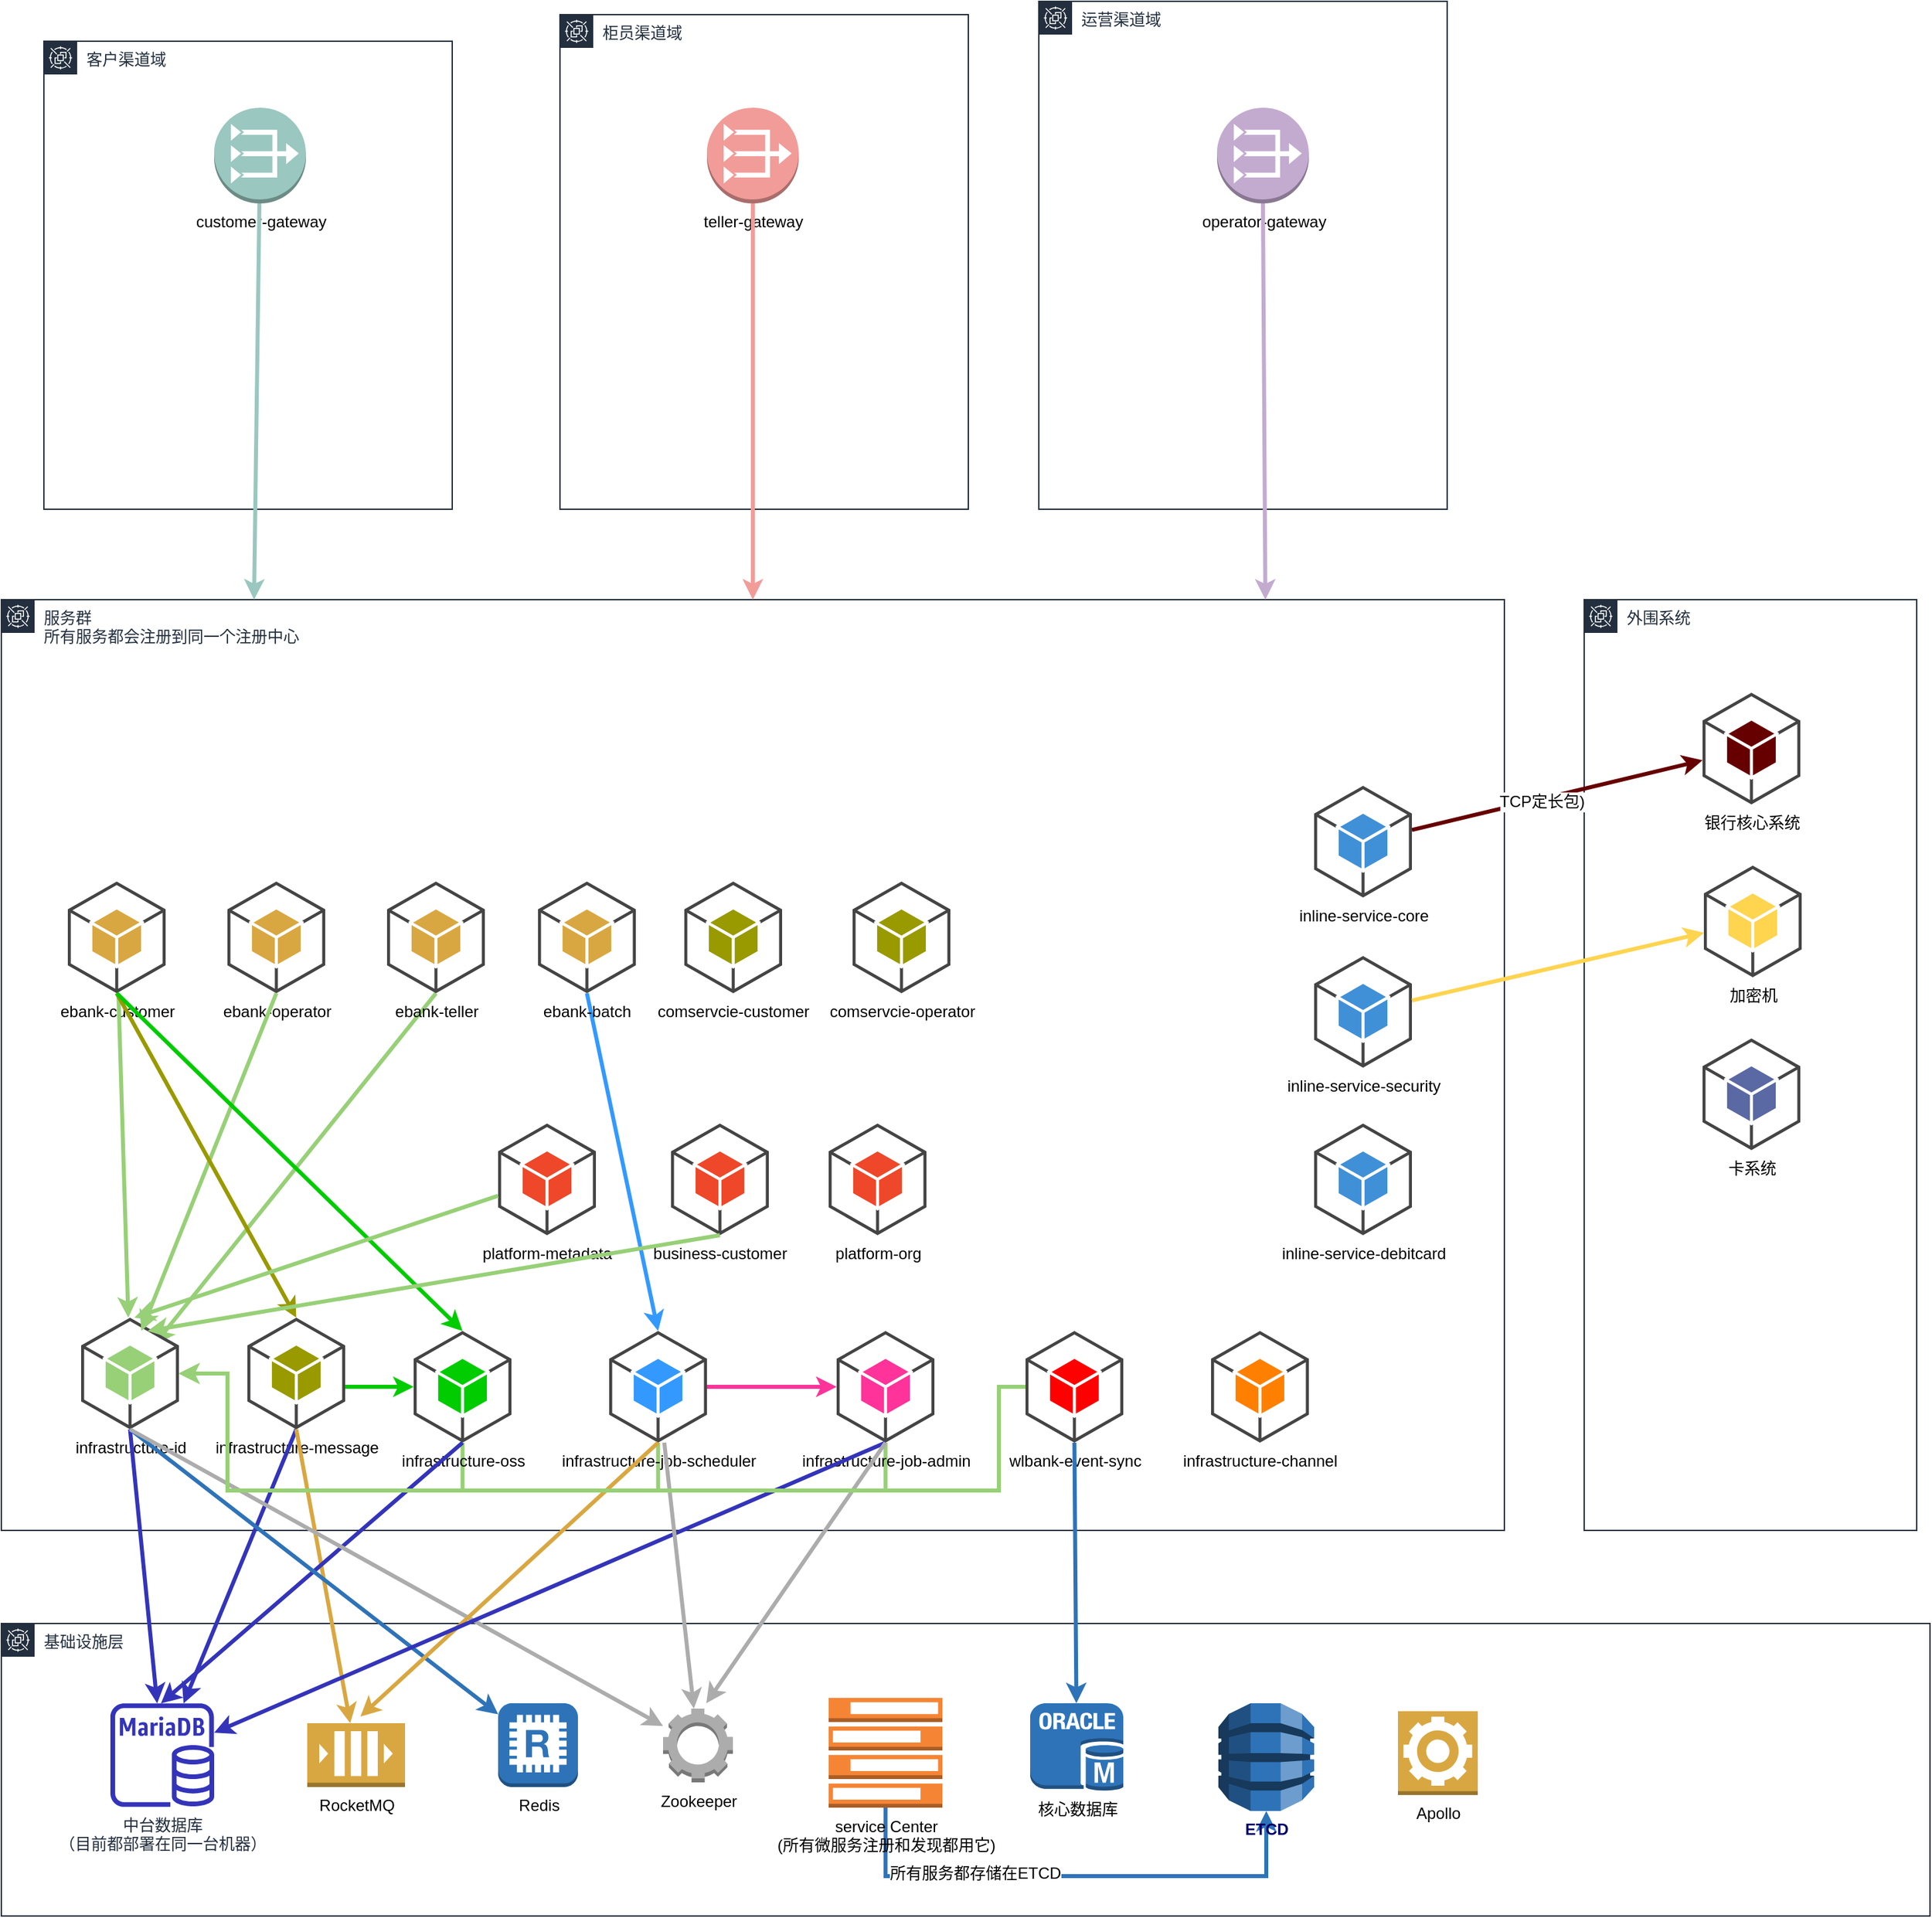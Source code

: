 <mxfile pages="1" version="11.2.8" type="github"><diagram id="AqmJEECFZTf4np2th6qj" name="第 1 页"><mxGraphModel dx="1360" dy="809" grid="1" gridSize="10" guides="1" tooltips="1" connect="1" arrows="1" fold="1" page="1" pageScale="1" pageWidth="2339" pageHeight="3300" math="0" shadow="0"><root><mxCell id="0"/><mxCell id="1" parent="0"/><mxCell id="bj_fJv5KiG18jCNTUg45-85" value="" style="endArrow=classic;html=1;strokeColor=#3399FF;strokeWidth=3;fillColor=#3333FF;exitX=0.5;exitY=1;exitDx=0;exitDy=0;exitPerimeter=0;entryX=0.5;entryY=0;entryDx=0;entryDy=0;entryPerimeter=0;" parent="1" source="bj_fJv5KiG18jCNTUg45-65" target="bj_fJv5KiG18jCNTUg45-10" edge="1"><mxGeometry width="50" height="50" relative="1" as="geometry"><mxPoint x="690" y="1080" as="sourcePoint"/><mxPoint x="700.805" y="1420" as="targetPoint"/></mxGeometry></mxCell><mxCell id="bj_fJv5KiG18jCNTUg45-79" value="运营渠道域" style="outlineConnect=0;gradientColor=none;html=1;whiteSpace=wrap;fontSize=12;fontStyle=0;shape=mxgraph.aws4.group;grIcon=mxgraph.aws4.group_spot_fleet;strokeColor=#232F3E;fillColor=none;verticalAlign=top;align=left;spacingLeft=30;fontColor=#232F3E;dashed=0;" parent="1" vertex="1"><mxGeometry x="910" y="180" width="307" height="382" as="geometry"/></mxCell><mxCell id="bj_fJv5KiG18jCNTUg45-78" value="柜员渠道域" style="outlineConnect=0;gradientColor=none;html=1;whiteSpace=wrap;fontSize=12;fontStyle=0;shape=mxgraph.aws4.group;grIcon=mxgraph.aws4.group_spot_fleet;strokeColor=#232F3E;fillColor=none;verticalAlign=top;align=left;spacingLeft=30;fontColor=#232F3E;dashed=0;" parent="1" vertex="1"><mxGeometry x="550" y="190" width="307" height="372" as="geometry"/></mxCell><mxCell id="bj_fJv5KiG18jCNTUg45-76" value="客户渠道域" style="outlineConnect=0;gradientColor=none;html=1;whiteSpace=wrap;fontSize=12;fontStyle=0;shape=mxgraph.aws4.group;grIcon=mxgraph.aws4.group_spot_fleet;strokeColor=#232F3E;fillColor=none;verticalAlign=top;align=left;spacingLeft=30;fontColor=#232F3E;dashed=0;" parent="1" vertex="1"><mxGeometry x="162" y="210" width="307" height="352" as="geometry"/></mxCell><mxCell id="bj_fJv5KiG18jCNTUg45-73" value="" style="endArrow=classic;html=1;strokeColor=#97D077;strokeWidth=3;fillColor=#3333FF;exitX=0.5;exitY=1;exitDx=0;exitDy=0;exitPerimeter=0;" parent="1" source="bj_fJv5KiG18jCNTUg45-64" edge="1"><mxGeometry width="50" height="50" relative="1" as="geometry"><mxPoint x="238.219" y="988" as="sourcePoint"/><mxPoint x="245.281" y="1190" as="targetPoint"/></mxGeometry></mxCell><mxCell id="bj_fJv5KiG18jCNTUg45-4" value="基础设施层" style="outlineConnect=0;gradientColor=none;html=1;whiteSpace=wrap;fontSize=12;fontStyle=0;shape=mxgraph.aws4.group;grIcon=mxgraph.aws4.group_spot_fleet;strokeColor=#232F3E;fillColor=none;verticalAlign=top;align=left;spacingLeft=30;fontColor=#232F3E;dashed=0;" parent="1" vertex="1"><mxGeometry x="130" y="1400" width="1450" height="220" as="geometry"/></mxCell><mxCell id="bj_fJv5KiG18jCNTUg45-2" value="&lt;div&gt;服务群&lt;/div&gt;&lt;div&gt;所有服务都会注册到同一个注册中心&lt;br&gt;&lt;/div&gt;" style="outlineConnect=0;gradientColor=none;html=1;whiteSpace=wrap;fontSize=12;fontStyle=0;shape=mxgraph.aws4.group;grIcon=mxgraph.aws4.group_spot_fleet;strokeColor=#232F3E;fillColor=none;verticalAlign=top;align=left;spacingLeft=30;fontColor=#232F3E;dashed=0;" parent="1" vertex="1"><mxGeometry x="130" y="630" width="1130" height="700" as="geometry"/></mxCell><mxCell id="bj_fJv5KiG18jCNTUg45-6" value="&lt;div&gt;中台数据库&lt;/div&gt;&lt;div&gt;（目前都部署在同一台机器）&lt;br&gt;&lt;/div&gt;" style="outlineConnect=0;fontColor=#232F3E;gradientColor=none;fillColor=#3334B9;strokeColor=none;dashed=0;verticalLabelPosition=bottom;verticalAlign=top;align=center;html=1;fontSize=12;fontStyle=0;aspect=fixed;pointerEvents=1;shape=mxgraph.aws4.rds_mariadb_instance;" parent="1" vertex="1"><mxGeometry x="212" y="1460" width="78" height="78" as="geometry"/></mxCell><mxCell id="bj_fJv5KiG18jCNTUg45-7" value="infrastructure-id" style="outlineConnect=0;dashed=0;verticalLabelPosition=bottom;verticalAlign=top;align=center;html=1;shape=mxgraph.aws3.android;fillColor=#97D077;gradientColor=none;strokeColor=#CCE5FF;" parent="1" vertex="1"><mxGeometry x="190" y="1170" width="73.5" height="84" as="geometry"/></mxCell><mxCell id="bj_fJv5KiG18jCNTUg45-87" style="edgeStyle=orthogonalEdgeStyle;rounded=0;orthogonalLoop=1;jettySize=auto;html=1;entryX=0;entryY=0.5;entryDx=0;entryDy=0;entryPerimeter=0;strokeColor=#00CC00;strokeWidth=3;fillColor=#3333FF;" parent="1" source="bj_fJv5KiG18jCNTUg45-8" target="bj_fJv5KiG18jCNTUg45-9" edge="1"><mxGeometry relative="1" as="geometry"><Array as="points"><mxPoint x="400" y="1222"/><mxPoint x="400" y="1222"/></Array></mxGeometry></mxCell><mxCell id="bj_fJv5KiG18jCNTUg45-8" value="infrastructure-message" style="outlineConnect=0;dashed=0;verticalLabelPosition=bottom;verticalAlign=top;align=center;html=1;shape=mxgraph.aws3.android;fillColor=#999900;gradientColor=none;strokeColor=#CCE5FF;" parent="1" vertex="1"><mxGeometry x="315" y="1170" width="73.5" height="84" as="geometry"/></mxCell><mxCell id="bj_fJv5KiG18jCNTUg45-88" style="edgeStyle=orthogonalEdgeStyle;rounded=0;orthogonalLoop=1;jettySize=auto;html=1;strokeColor=#97D077;strokeWidth=3;fillColor=#3333FF;" parent="1" source="bj_fJv5KiG18jCNTUg45-9" target="bj_fJv5KiG18jCNTUg45-7" edge="1"><mxGeometry relative="1" as="geometry"><Array as="points"><mxPoint x="477" y="1300"/><mxPoint x="300" y="1300"/><mxPoint x="300" y="1212"/></Array></mxGeometry></mxCell><mxCell id="bj_fJv5KiG18jCNTUg45-9" value="infrastructure-oss" style="outlineConnect=0;dashed=0;verticalLabelPosition=bottom;verticalAlign=top;align=center;html=1;shape=mxgraph.aws3.android;fillColor=#00CC00;gradientColor=none;strokeColor=#CCE5FF;" parent="1" vertex="1"><mxGeometry x="440" y="1180" width="73.5" height="84" as="geometry"/></mxCell><mxCell id="bj_fJv5KiG18jCNTUg45-93" style="edgeStyle=orthogonalEdgeStyle;rounded=0;orthogonalLoop=1;jettySize=auto;html=1;strokeColor=#97D077;strokeWidth=3;fillColor=#3333FF;exitX=0.5;exitY=1;exitDx=0;exitDy=0;exitPerimeter=0;" parent="1" source="bj_fJv5KiG18jCNTUg45-10" target="bj_fJv5KiG18jCNTUg45-7" edge="1"><mxGeometry relative="1" as="geometry"><Array as="points"><mxPoint x="624" y="1300"/><mxPoint x="300" y="1300"/><mxPoint x="300" y="1212"/></Array></mxGeometry></mxCell><mxCell id="bj_fJv5KiG18jCNTUg45-95" style="edgeStyle=orthogonalEdgeStyle;rounded=0;orthogonalLoop=1;jettySize=auto;html=1;strokeColor=#FF3399;strokeWidth=3;fillColor=#3333FF;" parent="1" source="bj_fJv5KiG18jCNTUg45-10" target="bj_fJv5KiG18jCNTUg45-12" edge="1"><mxGeometry relative="1" as="geometry"/></mxCell><mxCell id="bj_fJv5KiG18jCNTUg45-10" value="infrastructure-job-scheduler" style="outlineConnect=0;dashed=0;verticalLabelPosition=bottom;verticalAlign=top;align=center;html=1;shape=mxgraph.aws3.android;fillColor=#3399FF;gradientColor=none;strokeColor=#CCE5FF;" parent="1" vertex="1"><mxGeometry x="587" y="1180" width="73.5" height="84" as="geometry"/></mxCell><mxCell id="bj_fJv5KiG18jCNTUg45-94" style="edgeStyle=orthogonalEdgeStyle;rounded=0;orthogonalLoop=1;jettySize=auto;html=1;strokeColor=#97D077;strokeWidth=3;fillColor=#3333FF;" parent="1" source="bj_fJv5KiG18jCNTUg45-12" target="bj_fJv5KiG18jCNTUg45-7" edge="1"><mxGeometry relative="1" as="geometry"><Array as="points"><mxPoint x="795" y="1300"/><mxPoint x="300" y="1300"/><mxPoint x="300" y="1212"/></Array></mxGeometry></mxCell><mxCell id="bj_fJv5KiG18jCNTUg45-12" value="infrastructure-job-admin" style="outlineConnect=0;dashed=0;verticalLabelPosition=bottom;verticalAlign=top;align=center;html=1;shape=mxgraph.aws3.android;fillColor=#FF3399;gradientColor=none;strokeColor=#CCE5FF;" parent="1" vertex="1"><mxGeometry x="758" y="1180" width="73.5" height="84" as="geometry"/></mxCell><mxCell id="bj_fJv5KiG18jCNTUg45-13" value="&lt;div&gt;customer-gateway&lt;/div&gt;" style="outlineConnect=0;dashed=0;verticalLabelPosition=bottom;verticalAlign=top;align=center;html=1;shape=mxgraph.aws3.vpc_nat_gateway;fillColor=#9AC7BF;gradientColor=none;strokeColor=#CCE5FF;" parent="1" vertex="1"><mxGeometry x="290" y="260" width="69" height="72" as="geometry"/></mxCell><mxCell id="bj_fJv5KiG18jCNTUg45-15" value="&lt;div&gt;teller-gateway&lt;/div&gt;" style="outlineConnect=0;dashed=0;verticalLabelPosition=bottom;verticalAlign=top;align=center;html=1;shape=mxgraph.aws3.vpc_nat_gateway;fillColor=#F19C99;gradientColor=none;strokeColor=#CCE5FF;" parent="1" vertex="1"><mxGeometry x="660.5" y="260" width="69" height="72" as="geometry"/></mxCell><mxCell id="bj_fJv5KiG18jCNTUg45-16" value="&lt;div&gt;operator-gateway&lt;/div&gt;" style="outlineConnect=0;dashed=0;verticalLabelPosition=bottom;verticalAlign=top;align=center;html=1;shape=mxgraph.aws3.vpc_nat_gateway;fillColor=#C3ABD0;gradientColor=none;strokeColor=#CCE5FF;" parent="1" vertex="1"><mxGeometry x="1044" y="260" width="69" height="72" as="geometry"/></mxCell><mxCell id="bj_fJv5KiG18jCNTUg45-22" value="inline-service-core" style="outlineConnect=0;dashed=0;verticalLabelPosition=bottom;verticalAlign=top;align=center;html=1;shape=mxgraph.aws3.android;fillColor=#4090D7;gradientColor=none;strokeColor=#CCE5FF;" parent="1" vertex="1"><mxGeometry x="1117" y="770" width="73.5" height="84" as="geometry"/></mxCell><mxCell id="bj_fJv5KiG18jCNTUg45-23" value="inline-service-security" style="outlineConnect=0;dashed=0;verticalLabelPosition=bottom;verticalAlign=top;align=center;html=1;shape=mxgraph.aws3.android;fillColor=#4090D7;gradientColor=none;strokeColor=#CCE5FF;" parent="1" vertex="1"><mxGeometry x="1117" y="898" width="73.5" height="84" as="geometry"/></mxCell><mxCell id="bj_fJv5KiG18jCNTUg45-24" value="外围系统" style="outlineConnect=0;gradientColor=none;html=1;whiteSpace=wrap;fontSize=12;fontStyle=0;shape=mxgraph.aws4.group;grIcon=mxgraph.aws4.group_spot_fleet;strokeColor=#232F3E;fillColor=none;verticalAlign=top;align=left;spacingLeft=30;fontColor=#232F3E;dashed=0;" parent="1" vertex="1"><mxGeometry x="1320" y="630" width="250" height="700" as="geometry"/></mxCell><mxCell id="bj_fJv5KiG18jCNTUg45-25" value="银行核心系统" style="outlineConnect=0;dashed=0;verticalLabelPosition=bottom;verticalAlign=top;align=center;html=1;shape=mxgraph.aws3.android;fillColor=#660000;gradientColor=none;strokeColor=#CCE5FF;" parent="1" vertex="1"><mxGeometry x="1409" y="700" width="73.5" height="84" as="geometry"/></mxCell><mxCell id="bj_fJv5KiG18jCNTUg45-29" value="加密机" style="outlineConnect=0;dashed=0;verticalLabelPosition=bottom;verticalAlign=top;align=center;html=1;shape=mxgraph.aws3.android;fillColor=#FFD44F;gradientColor=none;strokeColor=#CCE5FF;" parent="1" vertex="1"><mxGeometry x="1410" y="830" width="73.5" height="84" as="geometry"/></mxCell><mxCell id="bj_fJv5KiG18jCNTUg45-31" value="RocketMQ" style="outlineConnect=0;dashed=0;verticalLabelPosition=bottom;verticalAlign=top;align=center;html=1;shape=mxgraph.aws3.queue;fillColor=#D9A741;gradientColor=none;strokeColor=#CCE5FF;" parent="1" vertex="1"><mxGeometry x="360" y="1475" width="73.5" height="48" as="geometry"/></mxCell><mxCell id="bj_fJv5KiG18jCNTUg45-42" value="" style="endArrow=classic;html=1;exitX=0.5;exitY=1;exitDx=0;exitDy=0;exitPerimeter=0;strokeWidth=3;fillColor=#0050ef;strokeColor=#3334B9;" parent="1" source="bj_fJv5KiG18jCNTUg45-8" target="bj_fJv5KiG18jCNTUg45-6" edge="1"><mxGeometry width="50" height="50" relative="1" as="geometry"><mxPoint x="130" y="1740" as="sourcePoint"/><mxPoint x="180" y="1820" as="targetPoint"/></mxGeometry></mxCell><mxCell id="bj_fJv5KiG18jCNTUg45-43" value="" style="endArrow=classic;html=1;exitX=0.5;exitY=1;exitDx=0;exitDy=0;exitPerimeter=0;strokeWidth=3;fillColor=#f0a30a;strokeColor=#D9A741;" parent="1" source="bj_fJv5KiG18jCNTUg45-8" target="bj_fJv5KiG18jCNTUg45-31" edge="1"><mxGeometry width="50" height="50" relative="1" as="geometry"><mxPoint x="274.5" y="1280" as="sourcePoint"/><mxPoint x="344.5" y="1350" as="targetPoint"/></mxGeometry></mxCell><mxCell id="bj_fJv5KiG18jCNTUg45-45" value="" style="endArrow=classic;html=1;exitX=0.5;exitY=1;exitDx=0;exitDy=0;exitPerimeter=0;fillColor=#0050ef;strokeColor=#3334B9;strokeWidth=3;" parent="1" source="bj_fJv5KiG18jCNTUg45-7" target="bj_fJv5KiG18jCNTUg45-6" edge="1"><mxGeometry width="50" height="50" relative="1" as="geometry"><mxPoint x="210" y="1310" as="sourcePoint"/><mxPoint x="260" y="1260" as="targetPoint"/></mxGeometry></mxCell><mxCell id="bj_fJv5KiG18jCNTUg45-46" value="" style="endArrow=classic;html=1;exitX=0.5;exitY=1;exitDx=0;exitDy=0;exitPerimeter=0;entryX=0.487;entryY=0;entryDx=0;entryDy=0;entryPerimeter=0;fillColor=#0050ef;strokeColor=#3334B9;strokeWidth=3;" parent="1" source="bj_fJv5KiG18jCNTUg45-9" target="bj_fJv5KiG18jCNTUg45-6" edge="1"><mxGeometry width="50" height="50" relative="1" as="geometry"><mxPoint x="130" y="1690" as="sourcePoint"/><mxPoint x="180" y="1640" as="targetPoint"/></mxGeometry></mxCell><mxCell id="bj_fJv5KiG18jCNTUg45-49" value="Redis" style="outlineConnect=0;dashed=0;verticalLabelPosition=bottom;verticalAlign=top;align=center;html=1;shape=mxgraph.aws3.redis;fillColor=#2E73B8;gradientColor=none;strokeColor=#CCE5FF;" parent="1" vertex="1"><mxGeometry x="503.5" y="1460" width="60" height="63" as="geometry"/></mxCell><mxCell id="bj_fJv5KiG18jCNTUg45-50" value="Zookeeper" style="outlineConnect=0;dashed=0;verticalLabelPosition=bottom;verticalAlign=top;align=center;html=1;shape=mxgraph.aws3.human_intelligence_tasks_hit;fillColor=#ACACAC;gradientColor=none;strokeColor=#CCE5FF;" parent="1" vertex="1"><mxGeometry x="627.5" y="1464" width="52.5" height="55.5" as="geometry"/></mxCell><mxCell id="bj_fJv5KiG18jCNTUg45-51" value="卡系统" style="outlineConnect=0;dashed=0;verticalLabelPosition=bottom;verticalAlign=top;align=center;html=1;shape=mxgraph.aws3.android;fillColor=#5A69A4;gradientColor=none;strokeColor=#CCE5FF;" parent="1" vertex="1"><mxGeometry x="1409" y="960" width="73.5" height="84" as="geometry"/></mxCell><mxCell id="bj_fJv5KiG18jCNTUg45-52" value="" style="endArrow=classic;html=1;strokeWidth=3;fillColor=#3333FF;exitX=0.5;exitY=1;exitDx=0;exitDy=0;exitPerimeter=0;strokeColor=#2E73B8;" parent="1" source="bj_fJv5KiG18jCNTUg45-7" target="bj_fJv5KiG18jCNTUg45-49" edge="1"><mxGeometry width="50" height="50" relative="1" as="geometry"><mxPoint x="360" y="1310" as="sourcePoint"/><mxPoint x="420" y="1360" as="targetPoint"/></mxGeometry></mxCell><mxCell id="bj_fJv5KiG18jCNTUg45-54" value="" style="endArrow=classic;html=1;strokeColor=#ACACAC;strokeWidth=3;fillColor=#3333FF;exitX=0.5;exitY=1;exitDx=0;exitDy=0;exitPerimeter=0;" parent="1" source="bj_fJv5KiG18jCNTUg45-7" target="bj_fJv5KiG18jCNTUg45-50" edge="1"><mxGeometry width="50" height="50" relative="1" as="geometry"><mxPoint x="230" y="1280" as="sourcePoint"/><mxPoint x="280" y="1230" as="targetPoint"/></mxGeometry></mxCell><mxCell id="bj_fJv5KiG18jCNTUg45-56" value="ebank-customer" style="outlineConnect=0;dashed=0;verticalLabelPosition=bottom;verticalAlign=top;align=center;html=1;shape=mxgraph.aws3.android;fillColor=#D9A741;strokeColor=#d79b00;" parent="1" vertex="1"><mxGeometry x="180" y="842" width="73.5" height="84" as="geometry"/></mxCell><mxCell id="bj_fJv5KiG18jCNTUg45-104" style="edgeStyle=orthogonalEdgeStyle;rounded=0;orthogonalLoop=1;jettySize=auto;html=1;strokeColor=#2E73B8;strokeWidth=3;fillColor=#3333FF;" parent="1" source="bj_fJv5KiG18jCNTUg45-58" target="bj_fJv5KiG18jCNTUg45-103" edge="1"><mxGeometry relative="1" as="geometry"><Array as="points"><mxPoint x="795" y="1590"/><mxPoint x="1081" y="1590"/></Array></mxGeometry></mxCell><mxCell id="bj_fJv5KiG18jCNTUg45-109" value="所有服务都存储在ETCD" style="text;html=1;resizable=0;points=[];align=center;verticalAlign=middle;labelBackgroundColor=#ffffff;" parent="bj_fJv5KiG18jCNTUg45-104" vertex="1" connectable="0"><mxGeometry x="-0.387" y="2" relative="1" as="geometry"><mxPoint as="offset"/></mxGeometry></mxCell><mxCell id="bj_fJv5KiG18jCNTUg45-58" value="&lt;div&gt;service Center&lt;/div&gt;&lt;div&gt;(所有微服务注册和发现都用它)&lt;br&gt;&lt;/div&gt;" style="outlineConnect=0;dashed=0;verticalLabelPosition=bottom;verticalAlign=top;align=center;html=1;shape=mxgraph.aws3.forums;fillColor=#F58534;gradientColor=none;strokeColor=#CCE5FF;" parent="1" vertex="1"><mxGeometry x="752" y="1456" width="85.5" height="82.5" as="geometry"/></mxCell><mxCell id="bj_fJv5KiG18jCNTUg45-59" value="" style="endArrow=classic;html=1;strokeWidth=3;fillColor=#f0a30a;strokeColor=#D9A741;exitX=0.5;exitY=1;exitDx=0;exitDy=0;exitPerimeter=0;" parent="1" source="bj_fJv5KiG18jCNTUg45-10" edge="1"><mxGeometry width="50" height="50" relative="1" as="geometry"><mxPoint x="361.75" y="1264" as="sourcePoint"/><mxPoint x="400" y="1470" as="targetPoint"/></mxGeometry></mxCell><mxCell id="bj_fJv5KiG18jCNTUg45-60" value="" style="endArrow=classic;html=1;exitX=0.5;exitY=1;exitDx=0;exitDy=0;exitPerimeter=0;fillColor=#0050ef;strokeColor=#3334B9;strokeWidth=3;" parent="1" source="bj_fJv5KiG18jCNTUg45-12" target="bj_fJv5KiG18jCNTUg45-6" edge="1"><mxGeometry width="50" height="50" relative="1" as="geometry"><mxPoint x="486.75" y="1274" as="sourcePoint"/><mxPoint x="259.986" y="1470" as="targetPoint"/></mxGeometry></mxCell><mxCell id="bj_fJv5KiG18jCNTUg45-61" value="" style="endArrow=classic;html=1;strokeColor=#ACACAC;strokeWidth=3;fillColor=#3333FF;fontStyle=1" parent="1" source="bj_fJv5KiG18jCNTUg45-10" target="bj_fJv5KiG18jCNTUg45-50" edge="1"><mxGeometry width="50" height="50" relative="1" as="geometry"><mxPoint x="236.75" y="1264" as="sourcePoint"/><mxPoint x="637.5" y="1487.134" as="targetPoint"/></mxGeometry></mxCell><mxCell id="bj_fJv5KiG18jCNTUg45-62" value="" style="endArrow=classic;html=1;strokeColor=#ACACAC;strokeWidth=3;fillColor=#3333FF;fontStyle=1;exitX=0.5;exitY=1;exitDx=0;exitDy=0;exitPerimeter=0;" parent="1" source="bj_fJv5KiG18jCNTUg45-12" edge="1"><mxGeometry width="50" height="50" relative="1" as="geometry"><mxPoint x="613.205" y="1274" as="sourcePoint"/><mxPoint x="660" y="1460" as="targetPoint"/></mxGeometry></mxCell><mxCell id="bj_fJv5KiG18jCNTUg45-63" value="ebank-operator" style="outlineConnect=0;dashed=0;verticalLabelPosition=bottom;verticalAlign=top;align=center;html=1;shape=mxgraph.aws3.android;fillColor=#D9A741;strokeColor=#d79b00;" parent="1" vertex="1"><mxGeometry x="300" y="842" width="73.5" height="84" as="geometry"/></mxCell><mxCell id="bj_fJv5KiG18jCNTUg45-64" value="ebank-teller" style="outlineConnect=0;dashed=0;verticalLabelPosition=bottom;verticalAlign=top;align=center;html=1;shape=mxgraph.aws3.android;fillColor=#D9A741;strokeColor=#d79b00;" parent="1" vertex="1"><mxGeometry x="420" y="842" width="73.5" height="84" as="geometry"/></mxCell><mxCell id="bj_fJv5KiG18jCNTUg45-65" value="ebank-batch" style="outlineConnect=0;dashed=0;verticalLabelPosition=bottom;verticalAlign=top;align=center;html=1;shape=mxgraph.aws3.android;fillColor=#D9A741;strokeColor=#d79b00;" parent="1" vertex="1"><mxGeometry x="533.5" y="842" width="73.5" height="84" as="geometry"/></mxCell><mxCell id="bj_fJv5KiG18jCNTUg45-70" value="" style="endArrow=classic;html=1;strokeColor=#97D077;strokeWidth=3;fillColor=#3333FF;" parent="1" source="bj_fJv5KiG18jCNTUg45-56" target="bj_fJv5KiG18jCNTUg45-7" edge="1"><mxGeometry width="50" height="50" relative="1" as="geometry"><mxPoint x="220" y="1050" as="sourcePoint"/><mxPoint x="270" y="1000" as="targetPoint"/></mxGeometry></mxCell><mxCell id="bj_fJv5KiG18jCNTUg45-72" value="" style="endArrow=classic;html=1;strokeColor=#97D077;strokeWidth=3;fillColor=#3333FF;exitX=0.5;exitY=1;exitDx=0;exitDy=0;exitPerimeter=0;" parent="1" source="bj_fJv5KiG18jCNTUg45-63" edge="1"><mxGeometry width="50" height="50" relative="1" as="geometry"><mxPoint x="228.219" y="978" as="sourcePoint"/><mxPoint x="235.281" y="1180" as="targetPoint"/></mxGeometry></mxCell><mxCell id="bj_fJv5KiG18jCNTUg45-80" value="" style="endArrow=classic;html=1;strokeColor=#9AC7BF;strokeWidth=3;fillColor=#3333FF;" parent="1" source="bj_fJv5KiG18jCNTUg45-13" target="bj_fJv5KiG18jCNTUg45-2" edge="1"><mxGeometry width="50" height="50" relative="1" as="geometry"><mxPoint x="300" y="530" as="sourcePoint"/><mxPoint x="350" y="480" as="targetPoint"/><Array as="points"><mxPoint x="320" y="630"/></Array></mxGeometry></mxCell><mxCell id="bj_fJv5KiG18jCNTUg45-81" value="" style="endArrow=classic;html=1;strokeColor=#F19C99;strokeWidth=3;fillColor=#3333FF;exitX=0.5;exitY=1;exitDx=0;exitDy=0;exitPerimeter=0;" parent="1" source="bj_fJv5KiG18jCNTUg45-15" target="bj_fJv5KiG18jCNTUg45-2" edge="1"><mxGeometry width="50" height="50" relative="1" as="geometry"><mxPoint x="510" y="440" as="sourcePoint"/><mxPoint x="309.5" y="640" as="targetPoint"/></mxGeometry></mxCell><mxCell id="bj_fJv5KiG18jCNTUg45-83" value="" style="endArrow=classic;html=1;strokeColor=#C3ABD0;strokeWidth=3;fillColor=#3333FF;exitX=0.5;exitY=1;exitDx=0;exitDy=0;exitPerimeter=0;entryX=0.841;entryY=0;entryDx=0;entryDy=0;entryPerimeter=0;" parent="1" source="bj_fJv5KiG18jCNTUg45-16" target="bj_fJv5KiG18jCNTUg45-2" edge="1"><mxGeometry width="50" height="50" relative="1" as="geometry"><mxPoint x="705" y="462" as="sourcePoint"/><mxPoint x="705" y="640" as="targetPoint"/></mxGeometry></mxCell><mxCell id="bj_fJv5KiG18jCNTUg45-86" value="" style="endArrow=classic;html=1;strokeColor=#999900;strokeWidth=3;fillColor=#3333FF;entryX=0.5;entryY=0;entryDx=0;entryDy=0;entryPerimeter=0;exitX=0.5;exitY=1;exitDx=0;exitDy=0;exitPerimeter=0;" parent="1" source="bj_fJv5KiG18jCNTUg45-56" target="bj_fJv5KiG18jCNTUg45-8" edge="1"><mxGeometry width="50" height="50" relative="1" as="geometry"><mxPoint x="228.219" y="978" as="sourcePoint"/><mxPoint x="235.281" y="1180" as="targetPoint"/></mxGeometry></mxCell><mxCell id="bj_fJv5KiG18jCNTUg45-89" value="" style="endArrow=classic;html=1;strokeColor=#00CC00;strokeWidth=3;fillColor=#3333FF;exitX=0.5;exitY=1;exitDx=0;exitDy=0;exitPerimeter=0;entryX=0.5;entryY=0;entryDx=0;entryDy=0;entryPerimeter=0;" parent="1" source="bj_fJv5KiG18jCNTUg45-56" target="bj_fJv5KiG18jCNTUg45-9" edge="1"><mxGeometry width="50" height="50" relative="1" as="geometry"><mxPoint x="226.75" y="978" as="sourcePoint"/><mxPoint x="361.75" y="1180" as="targetPoint"/></mxGeometry></mxCell><mxCell id="bj_fJv5KiG18jCNTUg45-11" value="platform-metadata" style="outlineConnect=0;dashed=0;verticalLabelPosition=bottom;verticalAlign=top;align=center;html=1;shape=mxgraph.aws3.android;fillColor=#EE472A;gradientColor=none;strokeColor=#CCE5FF;" parent="1" vertex="1"><mxGeometry x="503.5" y="1024" width="73.5" height="84" as="geometry"/></mxCell><mxCell id="bj_fJv5KiG18jCNTUg45-91" value="" style="endArrow=classic;html=1;strokeColor=#97D077;strokeWidth=3;fillColor=#3333FF;" parent="1" source="bj_fJv5KiG18jCNTUg45-11" edge="1"><mxGeometry width="50" height="50" relative="1" as="geometry"><mxPoint x="670" y="1120" as="sourcePoint"/><mxPoint x="230" y="1170" as="targetPoint"/></mxGeometry></mxCell><mxCell id="bj_fJv5KiG18jCNTUg45-92" value="business-customer" style="outlineConnect=0;dashed=0;verticalLabelPosition=bottom;verticalAlign=top;align=center;html=1;shape=mxgraph.aws3.android;fillColor=#EE472A;gradientColor=none;strokeColor=#CCE5FF;" parent="1" vertex="1"><mxGeometry x="633.5" y="1024" width="73.5" height="84" as="geometry"/></mxCell><mxCell id="bj_fJv5KiG18jCNTUg45-98" style="edgeStyle=orthogonalEdgeStyle;rounded=0;orthogonalLoop=1;jettySize=auto;html=1;strokeColor=#97D077;strokeWidth=3;fillColor=#3333FF;" parent="1" source="bj_fJv5KiG18jCNTUg45-96" target="bj_fJv5KiG18jCNTUg45-7" edge="1"><mxGeometry relative="1" as="geometry"><Array as="points"><mxPoint x="880" y="1222"/><mxPoint x="880" y="1300"/><mxPoint x="300" y="1300"/><mxPoint x="300" y="1212"/></Array></mxGeometry></mxCell><mxCell id="bj_fJv5KiG18jCNTUg45-96" value="wlbank-event-sync" style="outlineConnect=0;dashed=0;verticalLabelPosition=bottom;verticalAlign=top;align=center;html=1;shape=mxgraph.aws3.android;fillColor=#FF0000;gradientColor=none;strokeColor=#CCE5FF;" parent="1" vertex="1"><mxGeometry x="900" y="1180" width="73.5" height="84" as="geometry"/></mxCell><mxCell id="bj_fJv5KiG18jCNTUg45-97" value="" style="endArrow=classic;html=1;strokeColor=#97D077;strokeWidth=3;fillColor=#3333FF;exitX=0.5;exitY=1;exitDx=0;exitDy=0;exitPerimeter=0;" parent="1" source="bj_fJv5KiG18jCNTUg45-92" edge="1"><mxGeometry width="50" height="50" relative="1" as="geometry"><mxPoint x="513.5" y="1088.319" as="sourcePoint"/><mxPoint x="240" y="1180" as="targetPoint"/></mxGeometry></mxCell><mxCell id="bj_fJv5KiG18jCNTUg45-99" value="核心数据库" style="outlineConnect=0;dashed=0;verticalLabelPosition=bottom;verticalAlign=top;align=center;html=1;shape=mxgraph.aws3.oracle_db_instance;fillColor=#2E73B8;gradientColor=none;strokeColor=#CCE5FF;" parent="1" vertex="1"><mxGeometry x="903.5" y="1460" width="70" height="66" as="geometry"/></mxCell><mxCell id="bj_fJv5KiG18jCNTUg45-100" value="" style="endArrow=classic;html=1;strokeWidth=3;fillColor=#3333FF;strokeColor=#2E73B8;exitX=0.5;exitY=1;exitDx=0;exitDy=0;exitPerimeter=0;" parent="1" source="bj_fJv5KiG18jCNTUg45-96" target="bj_fJv5KiG18jCNTUg45-99" edge="1"><mxGeometry width="50" height="50" relative="1" as="geometry"><mxPoint x="236.75" y="1264" as="sourcePoint"/><mxPoint x="513.5" y="1478.273" as="targetPoint"/></mxGeometry></mxCell><mxCell id="bj_fJv5KiG18jCNTUg45-102" value="infrastructure-channel" style="outlineConnect=0;dashed=0;verticalLabelPosition=bottom;verticalAlign=top;align=center;html=1;shape=mxgraph.aws3.android;fillColor=#FF8000;gradientColor=none;strokeColor=#CCE5FF;" parent="1" vertex="1"><mxGeometry x="1039.5" y="1180" width="73.5" height="84" as="geometry"/></mxCell><mxCell id="bj_fJv5KiG18jCNTUg45-103" value="&lt;div&gt;&lt;font color=&quot;#000066&quot;&gt;&lt;b&gt;ETCD&lt;/b&gt;&lt;/font&gt;&lt;/div&gt;&lt;div&gt;&lt;font color=&quot;#000066&quot;&gt;&lt;b&gt;&lt;br&gt;&lt;/b&gt;&lt;/font&gt;&lt;/div&gt;" style="outlineConnect=0;dashed=0;verticalLabelPosition=bottom;verticalAlign=top;align=center;html=1;shape=mxgraph.aws3.dynamo_db;fillColor=#2E73B8;gradientColor=none;strokeColor=#CCE5FF;" parent="1" vertex="1"><mxGeometry x="1045" y="1460" width="72" height="81" as="geometry"/></mxCell><mxCell id="bj_fJv5KiG18jCNTUg45-110" value="platform-org" style="outlineConnect=0;dashed=0;verticalLabelPosition=bottom;verticalAlign=top;align=center;html=1;shape=mxgraph.aws3.android;fillColor=#EE472A;gradientColor=none;strokeColor=#CCE5FF;" parent="1" vertex="1"><mxGeometry x="752" y="1024" width="73.5" height="84" as="geometry"/></mxCell><mxCell id="bj_fJv5KiG18jCNTUg45-111" value="inline-service-debitcard" style="outlineConnect=0;dashed=0;verticalLabelPosition=bottom;verticalAlign=top;align=center;html=1;shape=mxgraph.aws3.android;fillColor=#4090D7;gradientColor=none;strokeColor=#CCE5FF;" parent="1" vertex="1"><mxGeometry x="1117" y="1024" width="73.5" height="84" as="geometry"/></mxCell><mxCell id="bj_fJv5KiG18jCNTUg45-114" value="" style="endArrow=classic;html=1;strokeColor=#660000;strokeWidth=3;fillColor=#3333FF;" parent="1" source="bj_fJv5KiG18jCNTUg45-22" target="bj_fJv5KiG18jCNTUg45-25" edge="1"><mxGeometry width="50" height="50" relative="1" as="geometry"><mxPoint x="1190" y="870" as="sourcePoint"/><mxPoint x="1240" y="820" as="targetPoint"/></mxGeometry></mxCell><mxCell id="bj_fJv5KiG18jCNTUg45-115" value="TCP定长包)" style="text;html=1;resizable=0;points=[];align=center;verticalAlign=middle;labelBackgroundColor=#ffffff;" parent="bj_fJv5KiG18jCNTUg45-114" vertex="1" connectable="0"><mxGeometry x="-0.113" y="-2" relative="1" as="geometry"><mxPoint as="offset"/></mxGeometry></mxCell><mxCell id="bj_fJv5KiG18jCNTUg45-116" value="" style="endArrow=classic;html=1;strokeColor=#FFD44F;strokeWidth=3;fillColor=#3333FF;" parent="1" source="bj_fJv5KiG18jCNTUg45-23" target="bj_fJv5KiG18jCNTUg45-29" edge="1"><mxGeometry width="50" height="50" relative="1" as="geometry"><mxPoint x="1220" y="1000" as="sourcePoint"/><mxPoint x="1270" y="950" as="targetPoint"/></mxGeometry></mxCell><mxCell id="bj_fJv5KiG18jCNTUg45-117" value="Apollo" style="outlineConnect=0;dashed=0;verticalLabelPosition=bottom;verticalAlign=top;align=center;html=1;shape=mxgraph.aws3.worker;fillColor=#D9A741;gradientColor=none;strokeColor=#CCE5FF;" parent="1" vertex="1"><mxGeometry x="1180" y="1466" width="60" height="63" as="geometry"/></mxCell><mxCell id="1_YBlU7ADoqOjdBOIchS-1" value="comservcie-customer" style="outlineConnect=0;dashed=0;verticalLabelPosition=bottom;verticalAlign=top;align=center;html=1;shape=mxgraph.aws3.android;fillColor=#999900;strokeColor=#d79b00;" vertex="1" parent="1"><mxGeometry x="643.5" y="842" width="73.5" height="84" as="geometry"/></mxCell><mxCell id="1_YBlU7ADoqOjdBOIchS-2" value="comservcie-operator" style="outlineConnect=0;dashed=0;verticalLabelPosition=bottom;verticalAlign=top;align=center;html=1;shape=mxgraph.aws3.android;fillColor=#999900;strokeColor=#d79b00;" vertex="1" parent="1"><mxGeometry x="770" y="842" width="73.5" height="84" as="geometry"/></mxCell></root></mxGraphModel></diagram></mxfile>